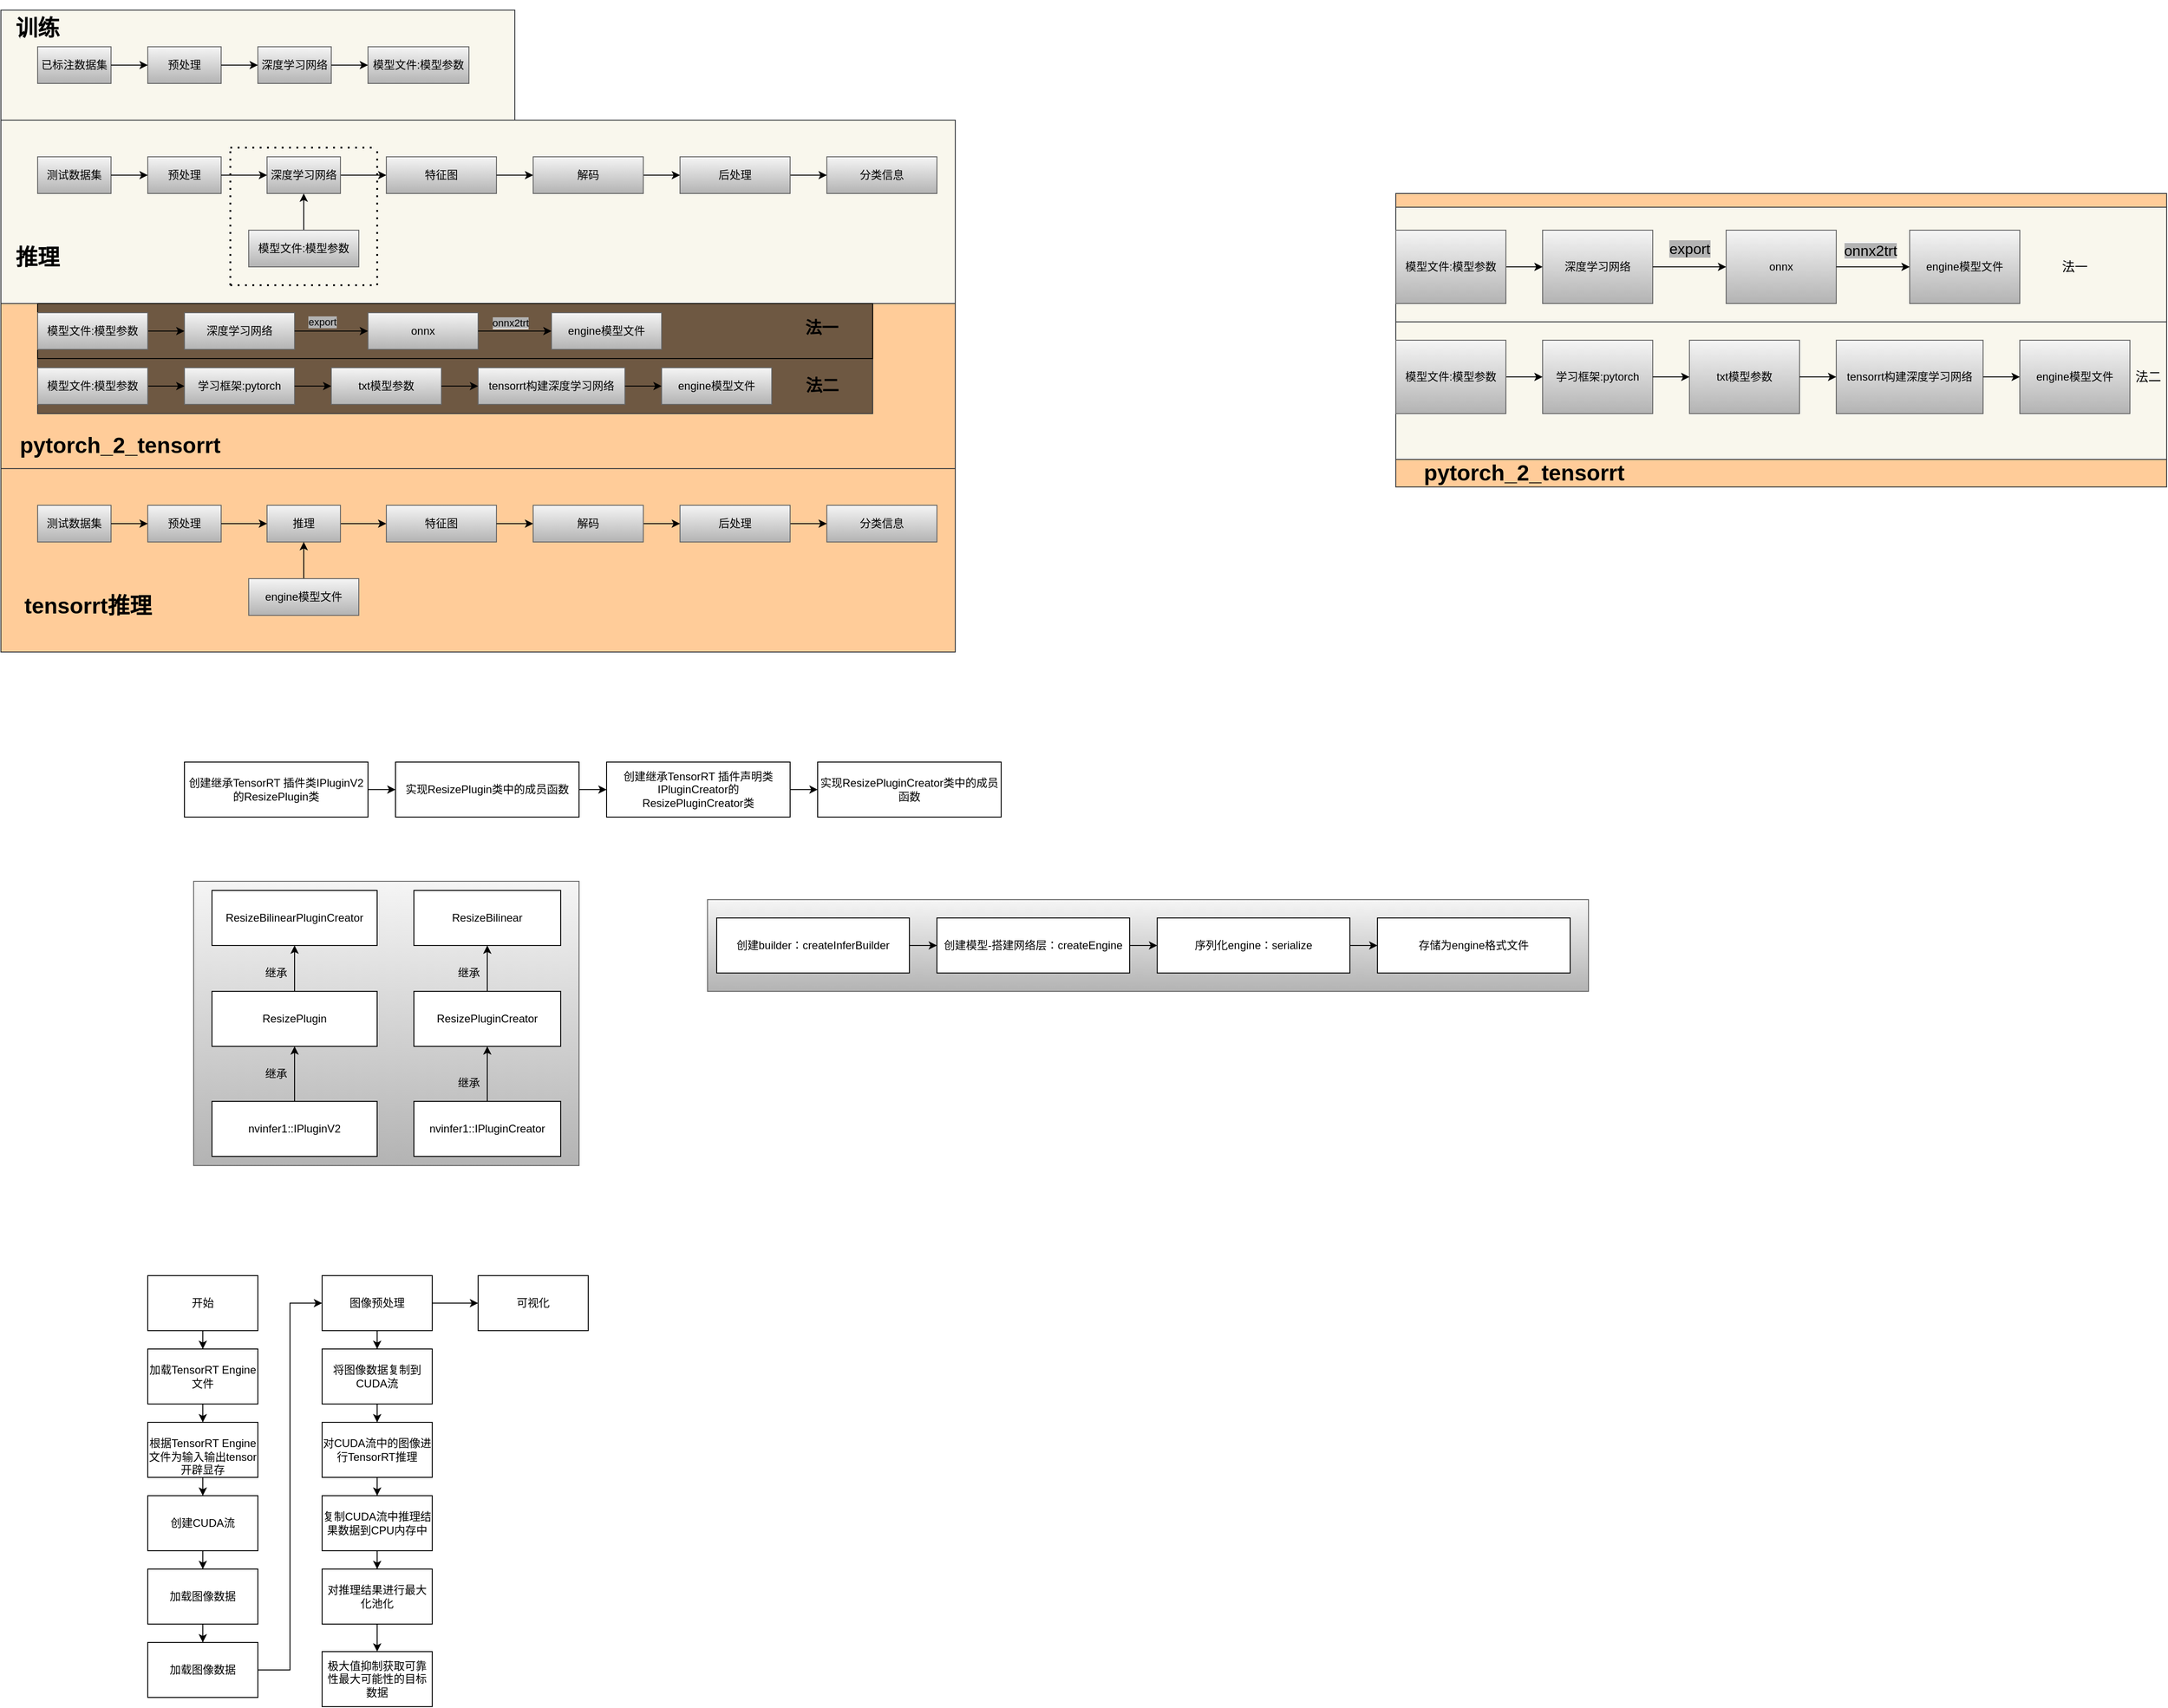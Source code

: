 <mxfile version="15.1.4" type="github">
  <diagram id="8UxI5zDDSqNZYO5CYFuw" name="第 1 页">
    <mxGraphModel dx="998" dy="508" grid="1" gridSize="10" guides="1" tooltips="1" connect="1" arrows="1" fold="1" page="1" pageScale="1" pageWidth="3300" pageHeight="4681" math="0" shadow="0">
      <root>
        <mxCell id="0" />
        <mxCell id="1" parent="0" />
        <mxCell id="S02xbwRRGeU0A3v8oR35-12" value="" style="rounded=0;whiteSpace=wrap;html=1;gradientColor=#b3b3b3;fillColor=#f5f5f5;strokeColor=#666666;" parent="1" vertex="1">
          <mxGeometry x="970" y="1010" width="960" height="100" as="geometry" />
        </mxCell>
        <mxCell id="91bVKzT9zRqBgBeDqGgl-28" value="" style="group" parent="1" vertex="1" connectable="0">
          <mxGeometry x="200" y="40" width="560" height="120" as="geometry" />
        </mxCell>
        <mxCell id="91bVKzT9zRqBgBeDqGgl-25" value="" style="rounded=0;whiteSpace=wrap;html=1;fillColor=#f9f7ed;strokeColor=#36393d;" parent="91bVKzT9zRqBgBeDqGgl-28" vertex="1">
          <mxGeometry width="560" height="120" as="geometry" />
        </mxCell>
        <mxCell id="91bVKzT9zRqBgBeDqGgl-1" value="已标注数据集" style="rounded=0;whiteSpace=wrap;html=1;gradientColor=#b3b3b3;fillColor=#f5f5f5;strokeColor=#666666;" parent="91bVKzT9zRqBgBeDqGgl-28" vertex="1">
          <mxGeometry x="40" y="40" width="80" height="40" as="geometry" />
        </mxCell>
        <mxCell id="91bVKzT9zRqBgBeDqGgl-2" value="预处理" style="rounded=0;whiteSpace=wrap;html=1;gradientColor=#b3b3b3;fillColor=#f5f5f5;strokeColor=#666666;" parent="91bVKzT9zRqBgBeDqGgl-28" vertex="1">
          <mxGeometry x="160" y="40" width="80" height="40" as="geometry" />
        </mxCell>
        <mxCell id="91bVKzT9zRqBgBeDqGgl-6" value="" style="edgeStyle=orthogonalEdgeStyle;rounded=0;orthogonalLoop=1;jettySize=auto;html=1;" parent="91bVKzT9zRqBgBeDqGgl-28" source="91bVKzT9zRqBgBeDqGgl-1" target="91bVKzT9zRqBgBeDqGgl-2" edge="1">
          <mxGeometry relative="1" as="geometry" />
        </mxCell>
        <mxCell id="91bVKzT9zRqBgBeDqGgl-3" value="深度学习网络" style="rounded=0;whiteSpace=wrap;html=1;gradientColor=#b3b3b3;fillColor=#f5f5f5;strokeColor=#666666;" parent="91bVKzT9zRqBgBeDqGgl-28" vertex="1">
          <mxGeometry x="280" y="40" width="80" height="40" as="geometry" />
        </mxCell>
        <mxCell id="91bVKzT9zRqBgBeDqGgl-7" value="" style="edgeStyle=orthogonalEdgeStyle;rounded=0;orthogonalLoop=1;jettySize=auto;html=1;" parent="91bVKzT9zRqBgBeDqGgl-28" source="91bVKzT9zRqBgBeDqGgl-2" target="91bVKzT9zRqBgBeDqGgl-3" edge="1">
          <mxGeometry relative="1" as="geometry" />
        </mxCell>
        <mxCell id="91bVKzT9zRqBgBeDqGgl-4" value="模型文件:模型参数" style="rounded=0;whiteSpace=wrap;html=1;gradientColor=#b3b3b3;fillColor=#f5f5f5;strokeColor=#666666;" parent="91bVKzT9zRqBgBeDqGgl-28" vertex="1">
          <mxGeometry x="400" y="40" width="110" height="40" as="geometry" />
        </mxCell>
        <mxCell id="91bVKzT9zRqBgBeDqGgl-8" value="" style="edgeStyle=orthogonalEdgeStyle;rounded=0;orthogonalLoop=1;jettySize=auto;html=1;" parent="91bVKzT9zRqBgBeDqGgl-28" source="91bVKzT9zRqBgBeDqGgl-3" target="91bVKzT9zRqBgBeDqGgl-4" edge="1">
          <mxGeometry relative="1" as="geometry" />
        </mxCell>
        <mxCell id="91bVKzT9zRqBgBeDqGgl-32" value="&lt;h1&gt;训练&lt;/h1&gt;" style="text;html=1;strokeColor=none;fillColor=none;align=center;verticalAlign=middle;whiteSpace=wrap;rounded=0;" parent="91bVKzT9zRqBgBeDqGgl-28" vertex="1">
          <mxGeometry width="80" height="40" as="geometry" />
        </mxCell>
        <mxCell id="91bVKzT9zRqBgBeDqGgl-146" value="" style="group" parent="1" vertex="1" connectable="0">
          <mxGeometry x="200" y="160" width="1040" height="200" as="geometry" />
        </mxCell>
        <mxCell id="91bVKzT9zRqBgBeDqGgl-29" value="" style="rounded=0;whiteSpace=wrap;html=1;fillColor=#f9f7ed;strokeColor=#36393d;" parent="91bVKzT9zRqBgBeDqGgl-146" vertex="1">
          <mxGeometry width="1040" height="200" as="geometry" />
        </mxCell>
        <mxCell id="91bVKzT9zRqBgBeDqGgl-30" value="" style="group" parent="91bVKzT9zRqBgBeDqGgl-146" vertex="1" connectable="0">
          <mxGeometry x="40" y="40" width="960" height="120" as="geometry" />
        </mxCell>
        <mxCell id="91bVKzT9zRqBgBeDqGgl-9" value="测试数据集" style="rounded=0;whiteSpace=wrap;html=1;gradientColor=#b3b3b3;fillColor=#f5f5f5;strokeColor=#666666;" parent="91bVKzT9zRqBgBeDqGgl-30" vertex="1">
          <mxGeometry width="80" height="40" as="geometry" />
        </mxCell>
        <mxCell id="91bVKzT9zRqBgBeDqGgl-10" value="预处理" style="rounded=0;whiteSpace=wrap;html=1;gradientColor=#b3b3b3;fillColor=#f5f5f5;strokeColor=#666666;" parent="91bVKzT9zRqBgBeDqGgl-30" vertex="1">
          <mxGeometry x="120" width="80" height="40" as="geometry" />
        </mxCell>
        <mxCell id="91bVKzT9zRqBgBeDqGgl-17" value="" style="edgeStyle=orthogonalEdgeStyle;rounded=0;orthogonalLoop=1;jettySize=auto;html=1;" parent="91bVKzT9zRqBgBeDqGgl-30" source="91bVKzT9zRqBgBeDqGgl-9" target="91bVKzT9zRqBgBeDqGgl-10" edge="1">
          <mxGeometry relative="1" as="geometry" />
        </mxCell>
        <mxCell id="91bVKzT9zRqBgBeDqGgl-33" value="&lt;h1&gt;推理&lt;/h1&gt;" style="text;html=1;strokeColor=none;fillColor=none;align=center;verticalAlign=middle;whiteSpace=wrap;rounded=0;" parent="91bVKzT9zRqBgBeDqGgl-146" vertex="1">
          <mxGeometry y="130" width="80" height="40" as="geometry" />
        </mxCell>
        <mxCell id="91bVKzT9zRqBgBeDqGgl-13" value="特征图" style="rounded=0;whiteSpace=wrap;html=1;gradientColor=#b3b3b3;fillColor=#f5f5f5;strokeColor=#666666;" parent="91bVKzT9zRqBgBeDqGgl-146" vertex="1">
          <mxGeometry x="420" y="40" width="120" height="40" as="geometry" />
        </mxCell>
        <mxCell id="91bVKzT9zRqBgBeDqGgl-19" value="" style="edgeStyle=orthogonalEdgeStyle;rounded=0;orthogonalLoop=1;jettySize=auto;html=1;" parent="91bVKzT9zRqBgBeDqGgl-146" source="91bVKzT9zRqBgBeDqGgl-11" target="91bVKzT9zRqBgBeDqGgl-13" edge="1">
          <mxGeometry as="geometry" />
        </mxCell>
        <mxCell id="91bVKzT9zRqBgBeDqGgl-20" value="" style="edgeStyle=orthogonalEdgeStyle;rounded=0;orthogonalLoop=1;jettySize=auto;html=1;" parent="91bVKzT9zRqBgBeDqGgl-146" source="91bVKzT9zRqBgBeDqGgl-13" target="91bVKzT9zRqBgBeDqGgl-14" edge="1">
          <mxGeometry as="geometry" />
        </mxCell>
        <mxCell id="91bVKzT9zRqBgBeDqGgl-11" value="深度学习网络" style="rounded=0;whiteSpace=wrap;html=1;gradientColor=#b3b3b3;fillColor=#f5f5f5;strokeColor=#666666;" parent="91bVKzT9zRqBgBeDqGgl-146" vertex="1">
          <mxGeometry x="290" y="40" width="80" height="40" as="geometry" />
        </mxCell>
        <mxCell id="91bVKzT9zRqBgBeDqGgl-18" value="" style="edgeStyle=orthogonalEdgeStyle;rounded=0;orthogonalLoop=1;jettySize=auto;html=1;" parent="91bVKzT9zRqBgBeDqGgl-146" source="91bVKzT9zRqBgBeDqGgl-10" target="91bVKzT9zRqBgBeDqGgl-11" edge="1">
          <mxGeometry as="geometry" />
        </mxCell>
        <mxCell id="91bVKzT9zRqBgBeDqGgl-24" value="" style="edgeStyle=orthogonalEdgeStyle;rounded=0;orthogonalLoop=1;jettySize=auto;html=1;" parent="91bVKzT9zRqBgBeDqGgl-146" source="91bVKzT9zRqBgBeDqGgl-12" target="91bVKzT9zRqBgBeDqGgl-11" edge="1">
          <mxGeometry as="geometry" />
        </mxCell>
        <mxCell id="91bVKzT9zRqBgBeDqGgl-12" value="模型文件:模型参数" style="rounded=0;whiteSpace=wrap;html=1;gradientColor=#b3b3b3;fillColor=#f5f5f5;strokeColor=#666666;" parent="91bVKzT9zRqBgBeDqGgl-146" vertex="1">
          <mxGeometry x="270" y="120" width="120" height="40" as="geometry" />
        </mxCell>
        <mxCell id="91bVKzT9zRqBgBeDqGgl-22" value="分类信息" style="rounded=0;whiteSpace=wrap;html=1;gradientColor=#b3b3b3;fillColor=#f5f5f5;strokeColor=#666666;" parent="91bVKzT9zRqBgBeDqGgl-146" vertex="1">
          <mxGeometry x="900" y="40" width="120" height="40" as="geometry" />
        </mxCell>
        <mxCell id="91bVKzT9zRqBgBeDqGgl-23" value="" style="edgeStyle=orthogonalEdgeStyle;rounded=0;orthogonalLoop=1;jettySize=auto;html=1;" parent="91bVKzT9zRqBgBeDqGgl-146" source="91bVKzT9zRqBgBeDqGgl-15" target="91bVKzT9zRqBgBeDqGgl-22" edge="1">
          <mxGeometry as="geometry" />
        </mxCell>
        <mxCell id="91bVKzT9zRqBgBeDqGgl-15" value="后处理" style="rounded=0;whiteSpace=wrap;html=1;gradientColor=#b3b3b3;fillColor=#f5f5f5;strokeColor=#666666;" parent="91bVKzT9zRqBgBeDqGgl-146" vertex="1">
          <mxGeometry x="740" y="40" width="120" height="40" as="geometry" />
        </mxCell>
        <mxCell id="91bVKzT9zRqBgBeDqGgl-21" value="" style="edgeStyle=orthogonalEdgeStyle;rounded=0;orthogonalLoop=1;jettySize=auto;html=1;" parent="91bVKzT9zRqBgBeDqGgl-146" source="91bVKzT9zRqBgBeDqGgl-14" target="91bVKzT9zRqBgBeDqGgl-15" edge="1">
          <mxGeometry as="geometry" />
        </mxCell>
        <mxCell id="91bVKzT9zRqBgBeDqGgl-14" value="解码" style="rounded=0;whiteSpace=wrap;html=1;gradientColor=#b3b3b3;fillColor=#f5f5f5;strokeColor=#666666;" parent="91bVKzT9zRqBgBeDqGgl-146" vertex="1">
          <mxGeometry x="580" y="40" width="120" height="40" as="geometry" />
        </mxCell>
        <mxCell id="91bVKzT9zRqBgBeDqGgl-108" value="" style="group" parent="91bVKzT9zRqBgBeDqGgl-146" vertex="1" connectable="0">
          <mxGeometry x="250" y="30" width="160" height="150" as="geometry" />
        </mxCell>
        <mxCell id="91bVKzT9zRqBgBeDqGgl-99" value="" style="endArrow=none;dashed=1;html=1;dashPattern=1 3;strokeWidth=2;" parent="91bVKzT9zRqBgBeDqGgl-108" edge="1">
          <mxGeometry x="180.5" y="180" width="50" height="50" as="geometry">
            <mxPoint x="160" y="150" as="sourcePoint" />
            <mxPoint x="160" as="targetPoint" />
          </mxGeometry>
        </mxCell>
        <mxCell id="91bVKzT9zRqBgBeDqGgl-98" value="" style="endArrow=none;dashed=1;html=1;dashPattern=1 3;strokeWidth=2;" parent="91bVKzT9zRqBgBeDqGgl-108" edge="1">
          <mxGeometry x="200" y="180" width="50" height="50" as="geometry">
            <mxPoint y="150" as="sourcePoint" />
            <mxPoint as="targetPoint" />
          </mxGeometry>
        </mxCell>
        <mxCell id="91bVKzT9zRqBgBeDqGgl-100" value="" style="endArrow=none;dashed=1;html=1;dashPattern=1 3;strokeWidth=2;" parent="91bVKzT9zRqBgBeDqGgl-108" edge="1">
          <mxGeometry x="200" y="160" width="50" height="50" as="geometry">
            <mxPoint as="sourcePoint" />
            <mxPoint x="160" as="targetPoint" />
          </mxGeometry>
        </mxCell>
        <mxCell id="91bVKzT9zRqBgBeDqGgl-102" value="" style="endArrow=none;dashed=1;html=1;dashPattern=1 3;strokeWidth=2;" parent="91bVKzT9zRqBgBeDqGgl-108" edge="1">
          <mxGeometry x="200" y="180" width="50" height="50" as="geometry">
            <mxPoint y="150" as="sourcePoint" />
            <mxPoint x="160" y="150" as="targetPoint" />
          </mxGeometry>
        </mxCell>
        <mxCell id="91bVKzT9zRqBgBeDqGgl-148" value="" style="group" parent="1" vertex="1" connectable="0">
          <mxGeometry x="200" y="540" width="1040" height="200" as="geometry" />
        </mxCell>
        <mxCell id="91bVKzT9zRqBgBeDqGgl-149" value="" style="rounded=0;whiteSpace=wrap;html=1;fillColor=#ffcc99;strokeColor=#36393d;" parent="91bVKzT9zRqBgBeDqGgl-148" vertex="1">
          <mxGeometry width="1040" height="200" as="geometry" />
        </mxCell>
        <mxCell id="91bVKzT9zRqBgBeDqGgl-150" value="" style="group" parent="91bVKzT9zRqBgBeDqGgl-148" vertex="1" connectable="0">
          <mxGeometry x="40" y="40" width="960" height="120" as="geometry" />
        </mxCell>
        <mxCell id="91bVKzT9zRqBgBeDqGgl-151" value="测试数据集" style="rounded=0;whiteSpace=wrap;html=1;gradientColor=#b3b3b3;fillColor=#f5f5f5;strokeColor=#666666;" parent="91bVKzT9zRqBgBeDqGgl-150" vertex="1">
          <mxGeometry width="80" height="40" as="geometry" />
        </mxCell>
        <mxCell id="91bVKzT9zRqBgBeDqGgl-152" value="预处理" style="rounded=0;whiteSpace=wrap;html=1;gradientColor=#b3b3b3;fillColor=#f5f5f5;strokeColor=#666666;" parent="91bVKzT9zRqBgBeDqGgl-150" vertex="1">
          <mxGeometry x="120" width="80" height="40" as="geometry" />
        </mxCell>
        <mxCell id="91bVKzT9zRqBgBeDqGgl-153" value="" style="edgeStyle=orthogonalEdgeStyle;rounded=0;orthogonalLoop=1;jettySize=auto;html=1;" parent="91bVKzT9zRqBgBeDqGgl-150" source="91bVKzT9zRqBgBeDqGgl-151" target="91bVKzT9zRqBgBeDqGgl-152" edge="1">
          <mxGeometry relative="1" as="geometry" />
        </mxCell>
        <mxCell id="91bVKzT9zRqBgBeDqGgl-154" value="&lt;h1&gt;tensorrt推理&lt;/h1&gt;" style="text;html=1;strokeColor=none;fillColor=none;align=center;verticalAlign=middle;whiteSpace=wrap;rounded=0;" parent="91bVKzT9zRqBgBeDqGgl-148" vertex="1">
          <mxGeometry x="20" y="130" width="150" height="40" as="geometry" />
        </mxCell>
        <mxCell id="91bVKzT9zRqBgBeDqGgl-155" value="特征图" style="rounded=0;whiteSpace=wrap;html=1;gradientColor=#b3b3b3;fillColor=#f5f5f5;strokeColor=#666666;" parent="91bVKzT9zRqBgBeDqGgl-148" vertex="1">
          <mxGeometry x="420" y="40" width="120" height="40" as="geometry" />
        </mxCell>
        <mxCell id="91bVKzT9zRqBgBeDqGgl-156" value="" style="edgeStyle=orthogonalEdgeStyle;rounded=0;orthogonalLoop=1;jettySize=auto;html=1;" parent="91bVKzT9zRqBgBeDqGgl-148" source="91bVKzT9zRqBgBeDqGgl-158" target="91bVKzT9zRqBgBeDqGgl-155" edge="1">
          <mxGeometry as="geometry" />
        </mxCell>
        <mxCell id="91bVKzT9zRqBgBeDqGgl-157" value="" style="edgeStyle=orthogonalEdgeStyle;rounded=0;orthogonalLoop=1;jettySize=auto;html=1;" parent="91bVKzT9zRqBgBeDqGgl-148" source="91bVKzT9zRqBgBeDqGgl-155" target="91bVKzT9zRqBgBeDqGgl-166" edge="1">
          <mxGeometry as="geometry" />
        </mxCell>
        <mxCell id="91bVKzT9zRqBgBeDqGgl-158" value="推理" style="rounded=0;whiteSpace=wrap;html=1;gradientColor=#b3b3b3;fillColor=#f5f5f5;strokeColor=#666666;" parent="91bVKzT9zRqBgBeDqGgl-148" vertex="1">
          <mxGeometry x="290" y="40" width="80" height="40" as="geometry" />
        </mxCell>
        <mxCell id="91bVKzT9zRqBgBeDqGgl-159" value="" style="edgeStyle=orthogonalEdgeStyle;rounded=0;orthogonalLoop=1;jettySize=auto;html=1;" parent="91bVKzT9zRqBgBeDqGgl-148" source="91bVKzT9zRqBgBeDqGgl-152" target="91bVKzT9zRqBgBeDqGgl-158" edge="1">
          <mxGeometry as="geometry" />
        </mxCell>
        <mxCell id="91bVKzT9zRqBgBeDqGgl-160" value="" style="edgeStyle=orthogonalEdgeStyle;rounded=0;orthogonalLoop=1;jettySize=auto;html=1;" parent="91bVKzT9zRqBgBeDqGgl-148" source="91bVKzT9zRqBgBeDqGgl-161" target="91bVKzT9zRqBgBeDqGgl-158" edge="1">
          <mxGeometry as="geometry" />
        </mxCell>
        <mxCell id="91bVKzT9zRqBgBeDqGgl-161" value="engine模型文件" style="rounded=0;whiteSpace=wrap;html=1;gradientColor=#b3b3b3;fillColor=#f5f5f5;strokeColor=#666666;" parent="91bVKzT9zRqBgBeDqGgl-148" vertex="1">
          <mxGeometry x="270" y="120" width="120" height="40" as="geometry" />
        </mxCell>
        <mxCell id="91bVKzT9zRqBgBeDqGgl-162" value="分类信息" style="rounded=0;whiteSpace=wrap;html=1;gradientColor=#b3b3b3;fillColor=#f5f5f5;strokeColor=#666666;" parent="91bVKzT9zRqBgBeDqGgl-148" vertex="1">
          <mxGeometry x="900" y="40" width="120" height="40" as="geometry" />
        </mxCell>
        <mxCell id="91bVKzT9zRqBgBeDqGgl-163" value="" style="edgeStyle=orthogonalEdgeStyle;rounded=0;orthogonalLoop=1;jettySize=auto;html=1;" parent="91bVKzT9zRqBgBeDqGgl-148" source="91bVKzT9zRqBgBeDqGgl-164" target="91bVKzT9zRqBgBeDqGgl-162" edge="1">
          <mxGeometry as="geometry" />
        </mxCell>
        <mxCell id="91bVKzT9zRqBgBeDqGgl-164" value="后处理" style="rounded=0;whiteSpace=wrap;html=1;gradientColor=#b3b3b3;fillColor=#f5f5f5;strokeColor=#666666;" parent="91bVKzT9zRqBgBeDqGgl-148" vertex="1">
          <mxGeometry x="740" y="40" width="120" height="40" as="geometry" />
        </mxCell>
        <mxCell id="91bVKzT9zRqBgBeDqGgl-165" value="" style="edgeStyle=orthogonalEdgeStyle;rounded=0;orthogonalLoop=1;jettySize=auto;html=1;" parent="91bVKzT9zRqBgBeDqGgl-148" source="91bVKzT9zRqBgBeDqGgl-166" target="91bVKzT9zRqBgBeDqGgl-164" edge="1">
          <mxGeometry as="geometry" />
        </mxCell>
        <mxCell id="91bVKzT9zRqBgBeDqGgl-166" value="解码" style="rounded=0;whiteSpace=wrap;html=1;gradientColor=#b3b3b3;fillColor=#f5f5f5;strokeColor=#666666;" parent="91bVKzT9zRqBgBeDqGgl-148" vertex="1">
          <mxGeometry x="580" y="40" width="120" height="40" as="geometry" />
        </mxCell>
        <mxCell id="91bVKzT9zRqBgBeDqGgl-198" value="" style="group" parent="1" vertex="1" connectable="0">
          <mxGeometry x="200" y="360" width="1040" height="180" as="geometry" />
        </mxCell>
        <mxCell id="91bVKzT9zRqBgBeDqGgl-197" value="" style="rounded=0;whiteSpace=wrap;html=1;labelBackgroundColor=#B3B3B3;fillColor=#ffcc99;strokeColor=#36393d;" parent="91bVKzT9zRqBgBeDqGgl-198" vertex="1">
          <mxGeometry width="1040" height="180" as="geometry" />
        </mxCell>
        <mxCell id="91bVKzT9zRqBgBeDqGgl-143" value="&lt;h1&gt;pytorch_2_tensorrt&lt;/h1&gt;" style="text;html=1;strokeColor=none;fillColor=none;align=center;verticalAlign=middle;whiteSpace=wrap;rounded=0;" parent="91bVKzT9zRqBgBeDqGgl-198" vertex="1">
          <mxGeometry x="20" y="140" width="220" height="30" as="geometry" />
        </mxCell>
        <mxCell id="91bVKzT9zRqBgBeDqGgl-196" value="" style="group" parent="91bVKzT9zRqBgBeDqGgl-198" vertex="1" connectable="0">
          <mxGeometry x="40" width="910" height="120" as="geometry" />
        </mxCell>
        <mxCell id="91bVKzT9zRqBgBeDqGgl-190" value="" style="group" parent="91bVKzT9zRqBgBeDqGgl-196" vertex="1" connectable="0">
          <mxGeometry y="60" width="910" height="60" as="geometry" />
        </mxCell>
        <mxCell id="91bVKzT9zRqBgBeDqGgl-129" value="" style="rounded=0;whiteSpace=wrap;html=1;strokeColor=#36393d;fillColor=#6E5842;" parent="91bVKzT9zRqBgBeDqGgl-190" vertex="1">
          <mxGeometry width="910" height="60" as="geometry" />
        </mxCell>
        <mxCell id="91bVKzT9zRqBgBeDqGgl-115" value="学习框架:pytorch" style="rounded=0;whiteSpace=wrap;html=1;gradientColor=#b3b3b3;fillColor=#f5f5f5;strokeColor=#666666;" parent="91bVKzT9zRqBgBeDqGgl-190" vertex="1">
          <mxGeometry x="160" y="10" width="120" height="40" as="geometry" />
        </mxCell>
        <mxCell id="91bVKzT9zRqBgBeDqGgl-116" value="" style="edgeStyle=orthogonalEdgeStyle;rounded=0;orthogonalLoop=1;jettySize=auto;html=1;" parent="91bVKzT9zRqBgBeDqGgl-190" source="91bVKzT9zRqBgBeDqGgl-117" target="91bVKzT9zRqBgBeDqGgl-115" edge="1">
          <mxGeometry y="-70" as="geometry" />
        </mxCell>
        <mxCell id="91bVKzT9zRqBgBeDqGgl-117" value="模型文件:模型参数" style="rounded=0;whiteSpace=wrap;html=1;gradientColor=#b3b3b3;fillColor=#f5f5f5;strokeColor=#666666;" parent="91bVKzT9zRqBgBeDqGgl-190" vertex="1">
          <mxGeometry y="10" width="120" height="40" as="geometry" />
        </mxCell>
        <mxCell id="91bVKzT9zRqBgBeDqGgl-119" value="txt模型参数" style="rounded=0;whiteSpace=wrap;html=1;gradientColor=#b3b3b3;fillColor=#f5f5f5;strokeColor=#666666;" parent="91bVKzT9zRqBgBeDqGgl-190" vertex="1">
          <mxGeometry x="320" y="10" width="120" height="40" as="geometry" />
        </mxCell>
        <mxCell id="91bVKzT9zRqBgBeDqGgl-133" value="" style="edgeStyle=orthogonalEdgeStyle;rounded=0;orthogonalLoop=1;jettySize=auto;html=1;" parent="91bVKzT9zRqBgBeDqGgl-190" source="91bVKzT9zRqBgBeDqGgl-115" target="91bVKzT9zRqBgBeDqGgl-119" edge="1">
          <mxGeometry y="-70" as="geometry" />
        </mxCell>
        <mxCell id="91bVKzT9zRqBgBeDqGgl-121" value="tensorrt构建深度学习网络" style="rounded=0;whiteSpace=wrap;html=1;gradientColor=#b3b3b3;fillColor=#f5f5f5;strokeColor=#666666;" parent="91bVKzT9zRqBgBeDqGgl-190" vertex="1">
          <mxGeometry x="480" y="10" width="160" height="40" as="geometry" />
        </mxCell>
        <mxCell id="91bVKzT9zRqBgBeDqGgl-123" value="" style="edgeStyle=orthogonalEdgeStyle;rounded=0;orthogonalLoop=1;jettySize=auto;html=1;" parent="91bVKzT9zRqBgBeDqGgl-190" source="91bVKzT9zRqBgBeDqGgl-119" target="91bVKzT9zRqBgBeDqGgl-121" edge="1">
          <mxGeometry y="-70" as="geometry" />
        </mxCell>
        <mxCell id="91bVKzT9zRqBgBeDqGgl-122" value="engine模型文件" style="rounded=0;whiteSpace=wrap;html=1;gradientColor=#b3b3b3;fillColor=#f5f5f5;strokeColor=#666666;" parent="91bVKzT9zRqBgBeDqGgl-190" vertex="1">
          <mxGeometry x="680" y="10" width="120" height="40" as="geometry" />
        </mxCell>
        <mxCell id="91bVKzT9zRqBgBeDqGgl-124" value="" style="edgeStyle=orthogonalEdgeStyle;rounded=0;orthogonalLoop=1;jettySize=auto;html=1;" parent="91bVKzT9zRqBgBeDqGgl-190" source="91bVKzT9zRqBgBeDqGgl-121" target="91bVKzT9zRqBgBeDqGgl-122" edge="1">
          <mxGeometry y="-70" as="geometry" />
        </mxCell>
        <mxCell id="91bVKzT9zRqBgBeDqGgl-131" value="&lt;h2&gt;法二&lt;/h2&gt;" style="text;html=1;strokeColor=none;fillColor=none;align=center;verticalAlign=middle;whiteSpace=wrap;rounded=0;" parent="91bVKzT9zRqBgBeDqGgl-190" vertex="1">
          <mxGeometry x="830" y="10" width="50" height="40" as="geometry" />
        </mxCell>
        <mxCell id="91bVKzT9zRqBgBeDqGgl-193" value="" style="group" parent="91bVKzT9zRqBgBeDqGgl-196" vertex="1" connectable="0">
          <mxGeometry width="910" height="60" as="geometry" />
        </mxCell>
        <mxCell id="91bVKzT9zRqBgBeDqGgl-178" value="" style="rounded=0;whiteSpace=wrap;html=1;fillColor=#6E5842;" parent="91bVKzT9zRqBgBeDqGgl-193" vertex="1">
          <mxGeometry width="910" height="60" as="geometry" />
        </mxCell>
        <mxCell id="91bVKzT9zRqBgBeDqGgl-183" value="" style="group" parent="91bVKzT9zRqBgBeDqGgl-193" vertex="1" connectable="0">
          <mxGeometry x="740" y="20" width="130" height="40" as="geometry" />
        </mxCell>
        <mxCell id="91bVKzT9zRqBgBeDqGgl-127" value="&lt;h2&gt;法一&lt;/h2&gt;" style="text;html=1;strokeColor=none;fillColor=none;align=center;verticalAlign=middle;whiteSpace=wrap;rounded=0;" parent="91bVKzT9zRqBgBeDqGgl-183" vertex="1">
          <mxGeometry x="90" y="-6.67" width="48.9" height="26.67" as="geometry" />
        </mxCell>
        <mxCell id="91bVKzT9zRqBgBeDqGgl-53" value="深度学习网络" style="rounded=0;whiteSpace=wrap;html=1;gradientColor=#b3b3b3;fillColor=#f5f5f5;strokeColor=#666666;" parent="91bVKzT9zRqBgBeDqGgl-193" vertex="1">
          <mxGeometry x="160" y="10" width="120" height="40" as="geometry" />
        </mxCell>
        <mxCell id="91bVKzT9zRqBgBeDqGgl-111" value="" style="edgeStyle=orthogonalEdgeStyle;rounded=0;orthogonalLoop=1;jettySize=auto;html=1;" parent="91bVKzT9zRqBgBeDqGgl-193" source="91bVKzT9zRqBgBeDqGgl-93" target="91bVKzT9zRqBgBeDqGgl-53" edge="1">
          <mxGeometry y="-100" as="geometry" />
        </mxCell>
        <mxCell id="91bVKzT9zRqBgBeDqGgl-93" value="模型文件:模型参数" style="rounded=0;whiteSpace=wrap;html=1;gradientColor=#b3b3b3;fillColor=#f5f5f5;strokeColor=#666666;" parent="91bVKzT9zRqBgBeDqGgl-193" vertex="1">
          <mxGeometry y="10" width="120" height="40" as="geometry" />
        </mxCell>
        <mxCell id="91bVKzT9zRqBgBeDqGgl-94" value="onnx" style="rounded=0;whiteSpace=wrap;html=1;gradientColor=#b3b3b3;fillColor=#f5f5f5;strokeColor=#666666;" parent="91bVKzT9zRqBgBeDqGgl-193" vertex="1">
          <mxGeometry x="360" y="10" width="120" height="40" as="geometry" />
        </mxCell>
        <mxCell id="91bVKzT9zRqBgBeDqGgl-112" value="" style="edgeStyle=orthogonalEdgeStyle;rounded=0;orthogonalLoop=1;jettySize=auto;html=1;" parent="91bVKzT9zRqBgBeDqGgl-193" source="91bVKzT9zRqBgBeDqGgl-53" target="91bVKzT9zRqBgBeDqGgl-94" edge="1">
          <mxGeometry y="-100" as="geometry" />
        </mxCell>
        <mxCell id="91bVKzT9zRqBgBeDqGgl-174" value="export" style="edgeLabel;html=1;align=center;verticalAlign=middle;resizable=0;points=[];labelBackgroundColor=#B3B3B3;" parent="91bVKzT9zRqBgBeDqGgl-112" vertex="1" connectable="0">
          <mxGeometry relative="1" as="geometry">
            <mxPoint x="-10" y="-10" as="offset" />
          </mxGeometry>
        </mxCell>
        <mxCell id="91bVKzT9zRqBgBeDqGgl-95" value="engine模型文件" style="rounded=0;whiteSpace=wrap;html=1;gradientColor=#b3b3b3;fillColor=#f5f5f5;strokeColor=#666666;" parent="91bVKzT9zRqBgBeDqGgl-193" vertex="1">
          <mxGeometry x="560" y="10" width="120" height="40" as="geometry" />
        </mxCell>
        <mxCell id="91bVKzT9zRqBgBeDqGgl-113" value="" style="edgeStyle=orthogonalEdgeStyle;rounded=0;orthogonalLoop=1;jettySize=auto;html=1;" parent="91bVKzT9zRqBgBeDqGgl-193" source="91bVKzT9zRqBgBeDqGgl-94" target="91bVKzT9zRqBgBeDqGgl-95" edge="1">
          <mxGeometry y="-100" as="geometry" />
        </mxCell>
        <mxCell id="91bVKzT9zRqBgBeDqGgl-175" value="&lt;span style=&quot;background-color: rgb(179 , 179 , 179)&quot;&gt;onnx2trt&lt;/span&gt;" style="edgeLabel;html=1;align=center;verticalAlign=middle;resizable=0;points=[];" parent="91bVKzT9zRqBgBeDqGgl-193" vertex="1" connectable="0">
          <mxGeometry x="530" y="20" as="geometry">
            <mxPoint x="-15" y="1" as="offset" />
          </mxGeometry>
        </mxCell>
        <mxCell id="hynaGmhpuU8hfWFkTGDj-11" value="" style="rounded=0;whiteSpace=wrap;html=1;fontSize=14;fillColor=#ffcc99;strokeColor=#36393d;" parent="1" vertex="1">
          <mxGeometry x="1720" y="240" width="840" height="320" as="geometry" />
        </mxCell>
        <mxCell id="hynaGmhpuU8hfWFkTGDj-12" value="" style="rounded=0;whiteSpace=wrap;html=1;fontSize=14;fillColor=#f9f7ed;strokeColor=#36393d;" parent="1" vertex="1">
          <mxGeometry x="1720" y="255" width="840" height="130" as="geometry" />
        </mxCell>
        <mxCell id="hynaGmhpuU8hfWFkTGDj-13" value="&lt;h1&gt;pytorch_2_tensorrt&lt;/h1&gt;" style="text;html=1;strokeColor=none;fillColor=none;align=center;verticalAlign=middle;whiteSpace=wrap;rounded=0;" parent="1" vertex="1">
          <mxGeometry x="1750" y="530" width="220" height="30" as="geometry" />
        </mxCell>
        <mxCell id="hynaGmhpuU8hfWFkTGDj-14" value="" style="group" parent="1" vertex="1" connectable="0">
          <mxGeometry x="1720" y="280" width="760" height="80" as="geometry" />
        </mxCell>
        <mxCell id="hynaGmhpuU8hfWFkTGDj-15" value="法一" style="text;html=1;strokeColor=none;fillColor=none;align=center;verticalAlign=middle;whiteSpace=wrap;rounded=0;fontSize=14;" parent="hynaGmhpuU8hfWFkTGDj-14" vertex="1">
          <mxGeometry x="720" y="30" width="40" height="20" as="geometry" />
        </mxCell>
        <mxCell id="hynaGmhpuU8hfWFkTGDj-16" value="深度学习网络" style="rounded=0;whiteSpace=wrap;html=1;gradientColor=#b3b3b3;fillColor=#f5f5f5;strokeColor=#666666;" parent="hynaGmhpuU8hfWFkTGDj-14" vertex="1">
          <mxGeometry x="160" width="120" height="80" as="geometry" />
        </mxCell>
        <mxCell id="hynaGmhpuU8hfWFkTGDj-17" value="" style="edgeStyle=orthogonalEdgeStyle;rounded=0;orthogonalLoop=1;jettySize=auto;html=1;" parent="hynaGmhpuU8hfWFkTGDj-14" source="hynaGmhpuU8hfWFkTGDj-18" target="hynaGmhpuU8hfWFkTGDj-16" edge="1">
          <mxGeometry y="-100" as="geometry" />
        </mxCell>
        <mxCell id="hynaGmhpuU8hfWFkTGDj-18" value="模型文件:模型参数" style="rounded=0;whiteSpace=wrap;html=1;gradientColor=#b3b3b3;fillColor=#f5f5f5;strokeColor=#666666;" parent="hynaGmhpuU8hfWFkTGDj-14" vertex="1">
          <mxGeometry width="120" height="80" as="geometry" />
        </mxCell>
        <mxCell id="hynaGmhpuU8hfWFkTGDj-19" value="onnx" style="rounded=0;whiteSpace=wrap;html=1;gradientColor=#b3b3b3;fillColor=#f5f5f5;strokeColor=#666666;" parent="hynaGmhpuU8hfWFkTGDj-14" vertex="1">
          <mxGeometry x="360" width="120" height="80" as="geometry" />
        </mxCell>
        <mxCell id="hynaGmhpuU8hfWFkTGDj-20" value="" style="edgeStyle=orthogonalEdgeStyle;rounded=0;orthogonalLoop=1;jettySize=auto;html=1;" parent="hynaGmhpuU8hfWFkTGDj-14" source="hynaGmhpuU8hfWFkTGDj-16" target="hynaGmhpuU8hfWFkTGDj-19" edge="1">
          <mxGeometry y="-100" as="geometry" />
        </mxCell>
        <mxCell id="hynaGmhpuU8hfWFkTGDj-21" value="&lt;font style=&quot;font-size: 16px&quot;&gt;export&lt;/font&gt;" style="edgeLabel;html=1;align=center;verticalAlign=middle;resizable=0;points=[];labelBackgroundColor=#B3B3B3;fontSize=14;" parent="hynaGmhpuU8hfWFkTGDj-20" vertex="1" connectable="0">
          <mxGeometry relative="1" as="geometry">
            <mxPoint y="-20" as="offset" />
          </mxGeometry>
        </mxCell>
        <mxCell id="hynaGmhpuU8hfWFkTGDj-22" value="engine模型文件" style="rounded=0;whiteSpace=wrap;html=1;gradientColor=#b3b3b3;fillColor=#f5f5f5;strokeColor=#666666;" parent="hynaGmhpuU8hfWFkTGDj-14" vertex="1">
          <mxGeometry x="560" width="120" height="80" as="geometry" />
        </mxCell>
        <mxCell id="hynaGmhpuU8hfWFkTGDj-23" value="" style="edgeStyle=orthogonalEdgeStyle;rounded=0;orthogonalLoop=1;jettySize=auto;html=1;" parent="hynaGmhpuU8hfWFkTGDj-14" source="hynaGmhpuU8hfWFkTGDj-19" target="hynaGmhpuU8hfWFkTGDj-22" edge="1">
          <mxGeometry y="-100" as="geometry" />
        </mxCell>
        <mxCell id="hynaGmhpuU8hfWFkTGDj-24" value="&lt;font style=&quot;font-size: 16px&quot;&gt;&lt;span style=&quot;background-color: rgb(179 , 179 , 179)&quot;&gt;onnx2trt&lt;/span&gt;&lt;/font&gt;" style="edgeLabel;html=1;align=center;verticalAlign=middle;resizable=0;points=[];" parent="hynaGmhpuU8hfWFkTGDj-14" vertex="1" connectable="0">
          <mxGeometry x="530" y="10" as="geometry">
            <mxPoint x="-13" y="12" as="offset" />
          </mxGeometry>
        </mxCell>
        <mxCell id="hynaGmhpuU8hfWFkTGDj-25" value="" style="group;fillColor=#f9f7ed;strokeColor=#36393d;" parent="1" vertex="1" connectable="0">
          <mxGeometry x="1720" y="400" width="840" height="130" as="geometry" />
        </mxCell>
        <mxCell id="hynaGmhpuU8hfWFkTGDj-26" value="" style="rounded=0;whiteSpace=wrap;html=1;fontSize=14;fillColor=#f9f7ed;strokeColor=#36393d;" parent="hynaGmhpuU8hfWFkTGDj-25" vertex="1">
          <mxGeometry y="-20" width="840" height="150" as="geometry" />
        </mxCell>
        <mxCell id="hynaGmhpuU8hfWFkTGDj-27" value="法二" style="text;html=1;strokeColor=none;fillColor=none;align=center;verticalAlign=middle;whiteSpace=wrap;rounded=0;fontSize=14;" parent="hynaGmhpuU8hfWFkTGDj-25" vertex="1">
          <mxGeometry x="800" y="30" width="40" height="20" as="geometry" />
        </mxCell>
        <mxCell id="hynaGmhpuU8hfWFkTGDj-28" value="学习框架:pytorch" style="rounded=0;whiteSpace=wrap;html=1;gradientColor=#b3b3b3;fillColor=#f5f5f5;strokeColor=#666666;" parent="hynaGmhpuU8hfWFkTGDj-25" vertex="1">
          <mxGeometry x="160" width="120" height="80" as="geometry" />
        </mxCell>
        <mxCell id="hynaGmhpuU8hfWFkTGDj-29" value="" style="edgeStyle=orthogonalEdgeStyle;rounded=0;orthogonalLoop=1;jettySize=auto;html=1;" parent="hynaGmhpuU8hfWFkTGDj-25" source="hynaGmhpuU8hfWFkTGDj-30" target="hynaGmhpuU8hfWFkTGDj-28" edge="1">
          <mxGeometry y="-70" as="geometry" />
        </mxCell>
        <mxCell id="hynaGmhpuU8hfWFkTGDj-30" value="模型文件:模型参数" style="rounded=0;whiteSpace=wrap;html=1;gradientColor=#b3b3b3;fillColor=#f5f5f5;strokeColor=#666666;" parent="hynaGmhpuU8hfWFkTGDj-25" vertex="1">
          <mxGeometry width="120" height="80" as="geometry" />
        </mxCell>
        <mxCell id="hynaGmhpuU8hfWFkTGDj-31" value="txt模型参数" style="rounded=0;whiteSpace=wrap;html=1;gradientColor=#b3b3b3;fillColor=#f5f5f5;strokeColor=#666666;" parent="hynaGmhpuU8hfWFkTGDj-25" vertex="1">
          <mxGeometry x="320" width="120" height="80" as="geometry" />
        </mxCell>
        <mxCell id="hynaGmhpuU8hfWFkTGDj-32" value="" style="edgeStyle=orthogonalEdgeStyle;rounded=0;orthogonalLoop=1;jettySize=auto;html=1;" parent="hynaGmhpuU8hfWFkTGDj-25" source="hynaGmhpuU8hfWFkTGDj-28" target="hynaGmhpuU8hfWFkTGDj-31" edge="1">
          <mxGeometry y="-70" as="geometry" />
        </mxCell>
        <mxCell id="hynaGmhpuU8hfWFkTGDj-33" value="tensorrt构建深度学习网络" style="rounded=0;whiteSpace=wrap;html=1;gradientColor=#b3b3b3;fillColor=#f5f5f5;strokeColor=#666666;" parent="hynaGmhpuU8hfWFkTGDj-25" vertex="1">
          <mxGeometry x="480" width="160" height="80" as="geometry" />
        </mxCell>
        <mxCell id="hynaGmhpuU8hfWFkTGDj-34" value="" style="edgeStyle=orthogonalEdgeStyle;rounded=0;orthogonalLoop=1;jettySize=auto;html=1;" parent="hynaGmhpuU8hfWFkTGDj-25" source="hynaGmhpuU8hfWFkTGDj-31" target="hynaGmhpuU8hfWFkTGDj-33" edge="1">
          <mxGeometry y="-70" as="geometry" />
        </mxCell>
        <mxCell id="hynaGmhpuU8hfWFkTGDj-35" value="engine模型文件" style="rounded=0;whiteSpace=wrap;html=1;gradientColor=#b3b3b3;fillColor=#f5f5f5;strokeColor=#666666;" parent="hynaGmhpuU8hfWFkTGDj-25" vertex="1">
          <mxGeometry x="680" width="120" height="80" as="geometry" />
        </mxCell>
        <mxCell id="hynaGmhpuU8hfWFkTGDj-36" value="" style="edgeStyle=orthogonalEdgeStyle;rounded=0;orthogonalLoop=1;jettySize=auto;html=1;" parent="hynaGmhpuU8hfWFkTGDj-25" source="hynaGmhpuU8hfWFkTGDj-33" target="hynaGmhpuU8hfWFkTGDj-35" edge="1">
          <mxGeometry y="-70" as="geometry" />
        </mxCell>
        <mxCell id="zM6WOUxZVbB425My2PGX-19" value="" style="edgeStyle=orthogonalEdgeStyle;rounded=0;orthogonalLoop=1;jettySize=auto;html=1;" parent="1" source="zM6WOUxZVbB425My2PGX-6" target="zM6WOUxZVbB425My2PGX-7" edge="1">
          <mxGeometry relative="1" as="geometry" />
        </mxCell>
        <mxCell id="zM6WOUxZVbB425My2PGX-6" value="创建继承TensorRT 插件声明类IPluginCreator的ResizePluginCreator类" style="rounded=0;whiteSpace=wrap;html=1;" parent="1" vertex="1">
          <mxGeometry x="860" y="860" width="200" height="60" as="geometry" />
        </mxCell>
        <mxCell id="zM6WOUxZVbB425My2PGX-7" value="实现ResizePluginCreator类中的成员函数" style="whiteSpace=wrap;html=1;" parent="1" vertex="1">
          <mxGeometry x="1090" y="860" width="200" height="60" as="geometry" />
        </mxCell>
        <mxCell id="zM6WOUxZVbB425My2PGX-17" value="" style="edgeStyle=orthogonalEdgeStyle;rounded=0;orthogonalLoop=1;jettySize=auto;html=1;" parent="1" source="zM6WOUxZVbB425My2PGX-9" target="zM6WOUxZVbB425My2PGX-10" edge="1">
          <mxGeometry relative="1" as="geometry" />
        </mxCell>
        <mxCell id="zM6WOUxZVbB425My2PGX-9" value="创建继承TensorRT 插件类IPluginV2的ResizePlugin类" style="rounded=0;whiteSpace=wrap;html=1;" parent="1" vertex="1">
          <mxGeometry x="400" y="860" width="200" height="60" as="geometry" />
        </mxCell>
        <mxCell id="zM6WOUxZVbB425My2PGX-18" value="" style="edgeStyle=orthogonalEdgeStyle;rounded=0;orthogonalLoop=1;jettySize=auto;html=1;" parent="1" source="zM6WOUxZVbB425My2PGX-10" target="zM6WOUxZVbB425My2PGX-6" edge="1">
          <mxGeometry relative="1" as="geometry" />
        </mxCell>
        <mxCell id="zM6WOUxZVbB425My2PGX-10" value="实现ResizePlugin类中的成员函数" style="whiteSpace=wrap;html=1;" parent="1" vertex="1">
          <mxGeometry x="630" y="860" width="200" height="60" as="geometry" />
        </mxCell>
        <mxCell id="BciI1RIQ2xKS4l1zpY78-10" value="" style="group" parent="1" vertex="1" connectable="0">
          <mxGeometry x="410" y="990" width="420" height="310" as="geometry" />
        </mxCell>
        <mxCell id="5lS5bGCtiUgwyxmi78YG-12" value="" style="rounded=0;whiteSpace=wrap;html=1;fillColor=#f5f5f5;strokeColor=#666666;gradientColor=#b3b3b3;" parent="BciI1RIQ2xKS4l1zpY78-10" vertex="1">
          <mxGeometry width="420" height="310" as="geometry" />
        </mxCell>
        <mxCell id="5lS5bGCtiUgwyxmi78YG-1" value="nvinfer1::IPluginV2" style="rounded=0;whiteSpace=wrap;html=1;" parent="BciI1RIQ2xKS4l1zpY78-10" vertex="1">
          <mxGeometry x="20" y="240" width="180" height="60" as="geometry" />
        </mxCell>
        <mxCell id="5lS5bGCtiUgwyxmi78YG-2" value="nvinfer1::IPluginCreator" style="whiteSpace=wrap;html=1;" parent="BciI1RIQ2xKS4l1zpY78-10" vertex="1">
          <mxGeometry x="240" y="240" width="160" height="60" as="geometry" />
        </mxCell>
        <mxCell id="5lS5bGCtiUgwyxmi78YG-3" value="ResizePlugin" style="rounded=0;whiteSpace=wrap;html=1;" parent="BciI1RIQ2xKS4l1zpY78-10" vertex="1">
          <mxGeometry x="20" y="120" width="180" height="60" as="geometry" />
        </mxCell>
        <mxCell id="BciI1RIQ2xKS4l1zpY78-1" value="" style="edgeStyle=orthogonalEdgeStyle;rounded=0;orthogonalLoop=1;jettySize=auto;html=1;" parent="BciI1RIQ2xKS4l1zpY78-10" source="5lS5bGCtiUgwyxmi78YG-1" target="5lS5bGCtiUgwyxmi78YG-3" edge="1">
          <mxGeometry relative="1" as="geometry" />
        </mxCell>
        <mxCell id="5lS5bGCtiUgwyxmi78YG-4" value="ResizePluginCreator" style="rounded=0;whiteSpace=wrap;html=1;" parent="BciI1RIQ2xKS4l1zpY78-10" vertex="1">
          <mxGeometry x="240" y="120" width="160" height="60" as="geometry" />
        </mxCell>
        <mxCell id="BciI1RIQ2xKS4l1zpY78-5" value="" style="edgeStyle=orthogonalEdgeStyle;rounded=0;orthogonalLoop=1;jettySize=auto;html=1;" parent="BciI1RIQ2xKS4l1zpY78-10" source="5lS5bGCtiUgwyxmi78YG-2" target="5lS5bGCtiUgwyxmi78YG-4" edge="1">
          <mxGeometry relative="1" as="geometry" />
        </mxCell>
        <mxCell id="5lS5bGCtiUgwyxmi78YG-5" value="ResizeBilinearPluginCreator" style="rounded=0;whiteSpace=wrap;html=1;" parent="BciI1RIQ2xKS4l1zpY78-10" vertex="1">
          <mxGeometry x="20" y="10" width="180" height="60" as="geometry" />
        </mxCell>
        <mxCell id="BciI1RIQ2xKS4l1zpY78-2" value="" style="edgeStyle=orthogonalEdgeStyle;rounded=0;orthogonalLoop=1;jettySize=auto;html=1;" parent="BciI1RIQ2xKS4l1zpY78-10" source="5lS5bGCtiUgwyxmi78YG-3" target="5lS5bGCtiUgwyxmi78YG-5" edge="1">
          <mxGeometry relative="1" as="geometry" />
        </mxCell>
        <mxCell id="5lS5bGCtiUgwyxmi78YG-6" value="ResizeBilinear" style="rounded=0;whiteSpace=wrap;html=1;" parent="BciI1RIQ2xKS4l1zpY78-10" vertex="1">
          <mxGeometry x="240" y="10" width="160" height="60" as="geometry" />
        </mxCell>
        <mxCell id="BciI1RIQ2xKS4l1zpY78-6" value="" style="edgeStyle=orthogonalEdgeStyle;rounded=0;orthogonalLoop=1;jettySize=auto;html=1;" parent="BciI1RIQ2xKS4l1zpY78-10" source="5lS5bGCtiUgwyxmi78YG-4" target="5lS5bGCtiUgwyxmi78YG-6" edge="1">
          <mxGeometry relative="1" as="geometry" />
        </mxCell>
        <mxCell id="BciI1RIQ2xKS4l1zpY78-3" value="继承" style="text;html=1;strokeColor=none;fillColor=none;align=center;verticalAlign=middle;whiteSpace=wrap;rounded=0;" parent="BciI1RIQ2xKS4l1zpY78-10" vertex="1">
          <mxGeometry x="70" y="200" width="40" height="20" as="geometry" />
        </mxCell>
        <mxCell id="BciI1RIQ2xKS4l1zpY78-4" value="继承" style="text;html=1;strokeColor=none;fillColor=none;align=center;verticalAlign=middle;whiteSpace=wrap;rounded=0;" parent="BciI1RIQ2xKS4l1zpY78-10" vertex="1">
          <mxGeometry x="70" y="90" width="40" height="20" as="geometry" />
        </mxCell>
        <mxCell id="BciI1RIQ2xKS4l1zpY78-7" value="继承" style="text;html=1;strokeColor=none;fillColor=none;align=center;verticalAlign=middle;whiteSpace=wrap;rounded=0;" parent="BciI1RIQ2xKS4l1zpY78-10" vertex="1">
          <mxGeometry x="280" y="210" width="40" height="20" as="geometry" />
        </mxCell>
        <mxCell id="BciI1RIQ2xKS4l1zpY78-8" value="继承" style="text;html=1;strokeColor=none;fillColor=none;align=center;verticalAlign=middle;whiteSpace=wrap;rounded=0;" parent="BciI1RIQ2xKS4l1zpY78-10" vertex="1">
          <mxGeometry x="280" y="90" width="40" height="20" as="geometry" />
        </mxCell>
        <mxCell id="S02xbwRRGeU0A3v8oR35-9" value="" style="edgeStyle=orthogonalEdgeStyle;rounded=0;orthogonalLoop=1;jettySize=auto;html=1;" parent="1" source="S02xbwRRGeU0A3v8oR35-1" target="S02xbwRRGeU0A3v8oR35-2" edge="1">
          <mxGeometry relative="1" as="geometry" />
        </mxCell>
        <mxCell id="S02xbwRRGeU0A3v8oR35-1" value="创建builder：createInferBuilder" style="rounded=0;whiteSpace=wrap;html=1;" parent="1" vertex="1">
          <mxGeometry x="980" y="1030" width="210" height="60" as="geometry" />
        </mxCell>
        <mxCell id="S02xbwRRGeU0A3v8oR35-10" value="" style="edgeStyle=orthogonalEdgeStyle;rounded=0;orthogonalLoop=1;jettySize=auto;html=1;" parent="1" source="S02xbwRRGeU0A3v8oR35-2" target="S02xbwRRGeU0A3v8oR35-3" edge="1">
          <mxGeometry relative="1" as="geometry" />
        </mxCell>
        <mxCell id="S02xbwRRGeU0A3v8oR35-2" value="创建模型-搭建网络层：createEngine" style="rounded=0;whiteSpace=wrap;html=1;" parent="1" vertex="1">
          <mxGeometry x="1220" y="1030" width="210" height="60" as="geometry" />
        </mxCell>
        <mxCell id="S02xbwRRGeU0A3v8oR35-11" value="" style="edgeStyle=orthogonalEdgeStyle;rounded=0;orthogonalLoop=1;jettySize=auto;html=1;" parent="1" source="S02xbwRRGeU0A3v8oR35-3" target="S02xbwRRGeU0A3v8oR35-4" edge="1">
          <mxGeometry relative="1" as="geometry" />
        </mxCell>
        <mxCell id="S02xbwRRGeU0A3v8oR35-3" value="序列化engine：serialize" style="rounded=0;whiteSpace=wrap;html=1;" parent="1" vertex="1">
          <mxGeometry x="1460" y="1030" width="210" height="60" as="geometry" />
        </mxCell>
        <mxCell id="S02xbwRRGeU0A3v8oR35-4" value="存储为engine格式文件" style="rounded=0;whiteSpace=wrap;html=1;" parent="1" vertex="1">
          <mxGeometry x="1700" y="1030" width="210" height="60" as="geometry" />
        </mxCell>
        <mxCell id="yogwxDKvkyeA2El64vvN-15" style="edgeStyle=orthogonalEdgeStyle;rounded=0;orthogonalLoop=1;jettySize=auto;html=1;entryX=0.5;entryY=0;entryDx=0;entryDy=0;" edge="1" parent="1" source="yogwxDKvkyeA2El64vvN-1" target="yogwxDKvkyeA2El64vvN-2">
          <mxGeometry relative="1" as="geometry" />
        </mxCell>
        <mxCell id="yogwxDKvkyeA2El64vvN-1" value="开始" style="rounded=0;whiteSpace=wrap;html=1;" vertex="1" parent="1">
          <mxGeometry x="360" y="1420" width="120" height="60" as="geometry" />
        </mxCell>
        <mxCell id="yogwxDKvkyeA2El64vvN-16" style="edgeStyle=orthogonalEdgeStyle;rounded=0;orthogonalLoop=1;jettySize=auto;html=1;entryX=0.5;entryY=0;entryDx=0;entryDy=0;" edge="1" parent="1" source="yogwxDKvkyeA2El64vvN-2" target="yogwxDKvkyeA2El64vvN-3">
          <mxGeometry relative="1" as="geometry" />
        </mxCell>
        <mxCell id="yogwxDKvkyeA2El64vvN-2" value="&lt;span lang=&quot;EN-US&quot;&gt;加载TensorRT Engine&lt;/span&gt;&lt;span&gt;文件&lt;/span&gt;" style="rounded=0;whiteSpace=wrap;html=1;" vertex="1" parent="1">
          <mxGeometry x="360" y="1500" width="120" height="60" as="geometry" />
        </mxCell>
        <mxCell id="yogwxDKvkyeA2El64vvN-17" style="edgeStyle=orthogonalEdgeStyle;rounded=0;orthogonalLoop=1;jettySize=auto;html=1;entryX=0.5;entryY=0;entryDx=0;entryDy=0;" edge="1" parent="1" source="yogwxDKvkyeA2El64vvN-3" target="yogwxDKvkyeA2El64vvN-4">
          <mxGeometry relative="1" as="geometry" />
        </mxCell>
        <mxCell id="yogwxDKvkyeA2El64vvN-3" value="&lt;br&gt;&lt;span lang=&quot;EN-US&quot;&gt;根据TensorRT Engine&lt;/span&gt;&lt;span&gt;文件为输入输出tensor开辟显存&lt;/span&gt;" style="rounded=0;whiteSpace=wrap;html=1;" vertex="1" parent="1">
          <mxGeometry x="360" y="1580" width="120" height="60" as="geometry" />
        </mxCell>
        <mxCell id="yogwxDKvkyeA2El64vvN-18" style="edgeStyle=orthogonalEdgeStyle;rounded=0;orthogonalLoop=1;jettySize=auto;html=1;entryX=0.5;entryY=0;entryDx=0;entryDy=0;" edge="1" parent="1" source="yogwxDKvkyeA2El64vvN-4" target="yogwxDKvkyeA2El64vvN-5">
          <mxGeometry relative="1" as="geometry" />
        </mxCell>
        <mxCell id="yogwxDKvkyeA2El64vvN-4" value="创建CUDA流" style="rounded=0;whiteSpace=wrap;html=1;" vertex="1" parent="1">
          <mxGeometry x="360" y="1660" width="120" height="60" as="geometry" />
        </mxCell>
        <mxCell id="yogwxDKvkyeA2El64vvN-19" style="edgeStyle=orthogonalEdgeStyle;rounded=0;orthogonalLoop=1;jettySize=auto;html=1;entryX=0.5;entryY=0;entryDx=0;entryDy=0;" edge="1" parent="1" source="yogwxDKvkyeA2El64vvN-5" target="yogwxDKvkyeA2El64vvN-6">
          <mxGeometry relative="1" as="geometry" />
        </mxCell>
        <mxCell id="yogwxDKvkyeA2El64vvN-5" value="加载图像数据" style="rounded=0;whiteSpace=wrap;html=1;" vertex="1" parent="1">
          <mxGeometry x="360" y="1740" width="120" height="60" as="geometry" />
        </mxCell>
        <mxCell id="yogwxDKvkyeA2El64vvN-20" style="edgeStyle=orthogonalEdgeStyle;rounded=0;orthogonalLoop=1;jettySize=auto;html=1;entryX=0;entryY=0.5;entryDx=0;entryDy=0;" edge="1" parent="1" source="yogwxDKvkyeA2El64vvN-6" target="yogwxDKvkyeA2El64vvN-7">
          <mxGeometry relative="1" as="geometry" />
        </mxCell>
        <mxCell id="yogwxDKvkyeA2El64vvN-6" value="加载图像数据" style="rounded=0;whiteSpace=wrap;html=1;" vertex="1" parent="1">
          <mxGeometry x="360" y="1820" width="120" height="60" as="geometry" />
        </mxCell>
        <mxCell id="yogwxDKvkyeA2El64vvN-21" style="edgeStyle=orthogonalEdgeStyle;rounded=0;orthogonalLoop=1;jettySize=auto;html=1;entryX=0.5;entryY=0;entryDx=0;entryDy=0;" edge="1" parent="1" source="yogwxDKvkyeA2El64vvN-7" target="yogwxDKvkyeA2El64vvN-8">
          <mxGeometry relative="1" as="geometry" />
        </mxCell>
        <mxCell id="yogwxDKvkyeA2El64vvN-27" style="edgeStyle=orthogonalEdgeStyle;rounded=0;orthogonalLoop=1;jettySize=auto;html=1;entryX=0;entryY=0.5;entryDx=0;entryDy=0;" edge="1" parent="1" source="yogwxDKvkyeA2El64vvN-7" target="yogwxDKvkyeA2El64vvN-13">
          <mxGeometry relative="1" as="geometry" />
        </mxCell>
        <mxCell id="yogwxDKvkyeA2El64vvN-7" value="图像预处理" style="rounded=0;whiteSpace=wrap;html=1;" vertex="1" parent="1">
          <mxGeometry x="550" y="1420" width="120" height="60" as="geometry" />
        </mxCell>
        <mxCell id="yogwxDKvkyeA2El64vvN-22" style="edgeStyle=orthogonalEdgeStyle;rounded=0;orthogonalLoop=1;jettySize=auto;html=1;entryX=0.5;entryY=0;entryDx=0;entryDy=0;" edge="1" parent="1" source="yogwxDKvkyeA2El64vvN-8" target="yogwxDKvkyeA2El64vvN-9">
          <mxGeometry relative="1" as="geometry" />
        </mxCell>
        <mxCell id="yogwxDKvkyeA2El64vvN-8" value="将图像数据复制到CUDA流" style="rounded=0;whiteSpace=wrap;html=1;" vertex="1" parent="1">
          <mxGeometry x="550" y="1500" width="120" height="60" as="geometry" />
        </mxCell>
        <mxCell id="yogwxDKvkyeA2El64vvN-23" style="edgeStyle=orthogonalEdgeStyle;rounded=0;orthogonalLoop=1;jettySize=auto;html=1;entryX=0.5;entryY=0;entryDx=0;entryDy=0;" edge="1" parent="1" source="yogwxDKvkyeA2El64vvN-9" target="yogwxDKvkyeA2El64vvN-10">
          <mxGeometry relative="1" as="geometry" />
        </mxCell>
        <mxCell id="yogwxDKvkyeA2El64vvN-9" value="对CUDA流中的图像进行TensorRT推理" style="rounded=0;whiteSpace=wrap;html=1;" vertex="1" parent="1">
          <mxGeometry x="550" y="1580" width="120" height="60" as="geometry" />
        </mxCell>
        <mxCell id="yogwxDKvkyeA2El64vvN-25" style="edgeStyle=orthogonalEdgeStyle;rounded=0;orthogonalLoop=1;jettySize=auto;html=1;entryX=0.5;entryY=0;entryDx=0;entryDy=0;" edge="1" parent="1" source="yogwxDKvkyeA2El64vvN-10" target="yogwxDKvkyeA2El64vvN-11">
          <mxGeometry relative="1" as="geometry" />
        </mxCell>
        <mxCell id="yogwxDKvkyeA2El64vvN-10" value="复制CUDA流中推理结果数据到CPU内存中" style="rounded=0;whiteSpace=wrap;html=1;" vertex="1" parent="1">
          <mxGeometry x="550" y="1660" width="120" height="60" as="geometry" />
        </mxCell>
        <mxCell id="yogwxDKvkyeA2El64vvN-26" style="edgeStyle=orthogonalEdgeStyle;rounded=0;orthogonalLoop=1;jettySize=auto;html=1;entryX=0.5;entryY=0;entryDx=0;entryDy=0;" edge="1" parent="1" source="yogwxDKvkyeA2El64vvN-11" target="yogwxDKvkyeA2El64vvN-12">
          <mxGeometry relative="1" as="geometry" />
        </mxCell>
        <mxCell id="yogwxDKvkyeA2El64vvN-11" value="对推理结果进行最大化池化" style="rounded=0;whiteSpace=wrap;html=1;" vertex="1" parent="1">
          <mxGeometry x="550" y="1740" width="120" height="60" as="geometry" />
        </mxCell>
        <mxCell id="yogwxDKvkyeA2El64vvN-12" value="极大值抑制获取可靠性最大可能性的目标数据" style="rounded=0;whiteSpace=wrap;html=1;" vertex="1" parent="1">
          <mxGeometry x="550" y="1830" width="120" height="60" as="geometry" />
        </mxCell>
        <mxCell id="yogwxDKvkyeA2El64vvN-13" value="可视化" style="rounded=0;whiteSpace=wrap;html=1;" vertex="1" parent="1">
          <mxGeometry x="720" y="1420" width="120" height="60" as="geometry" />
        </mxCell>
      </root>
    </mxGraphModel>
  </diagram>
</mxfile>
